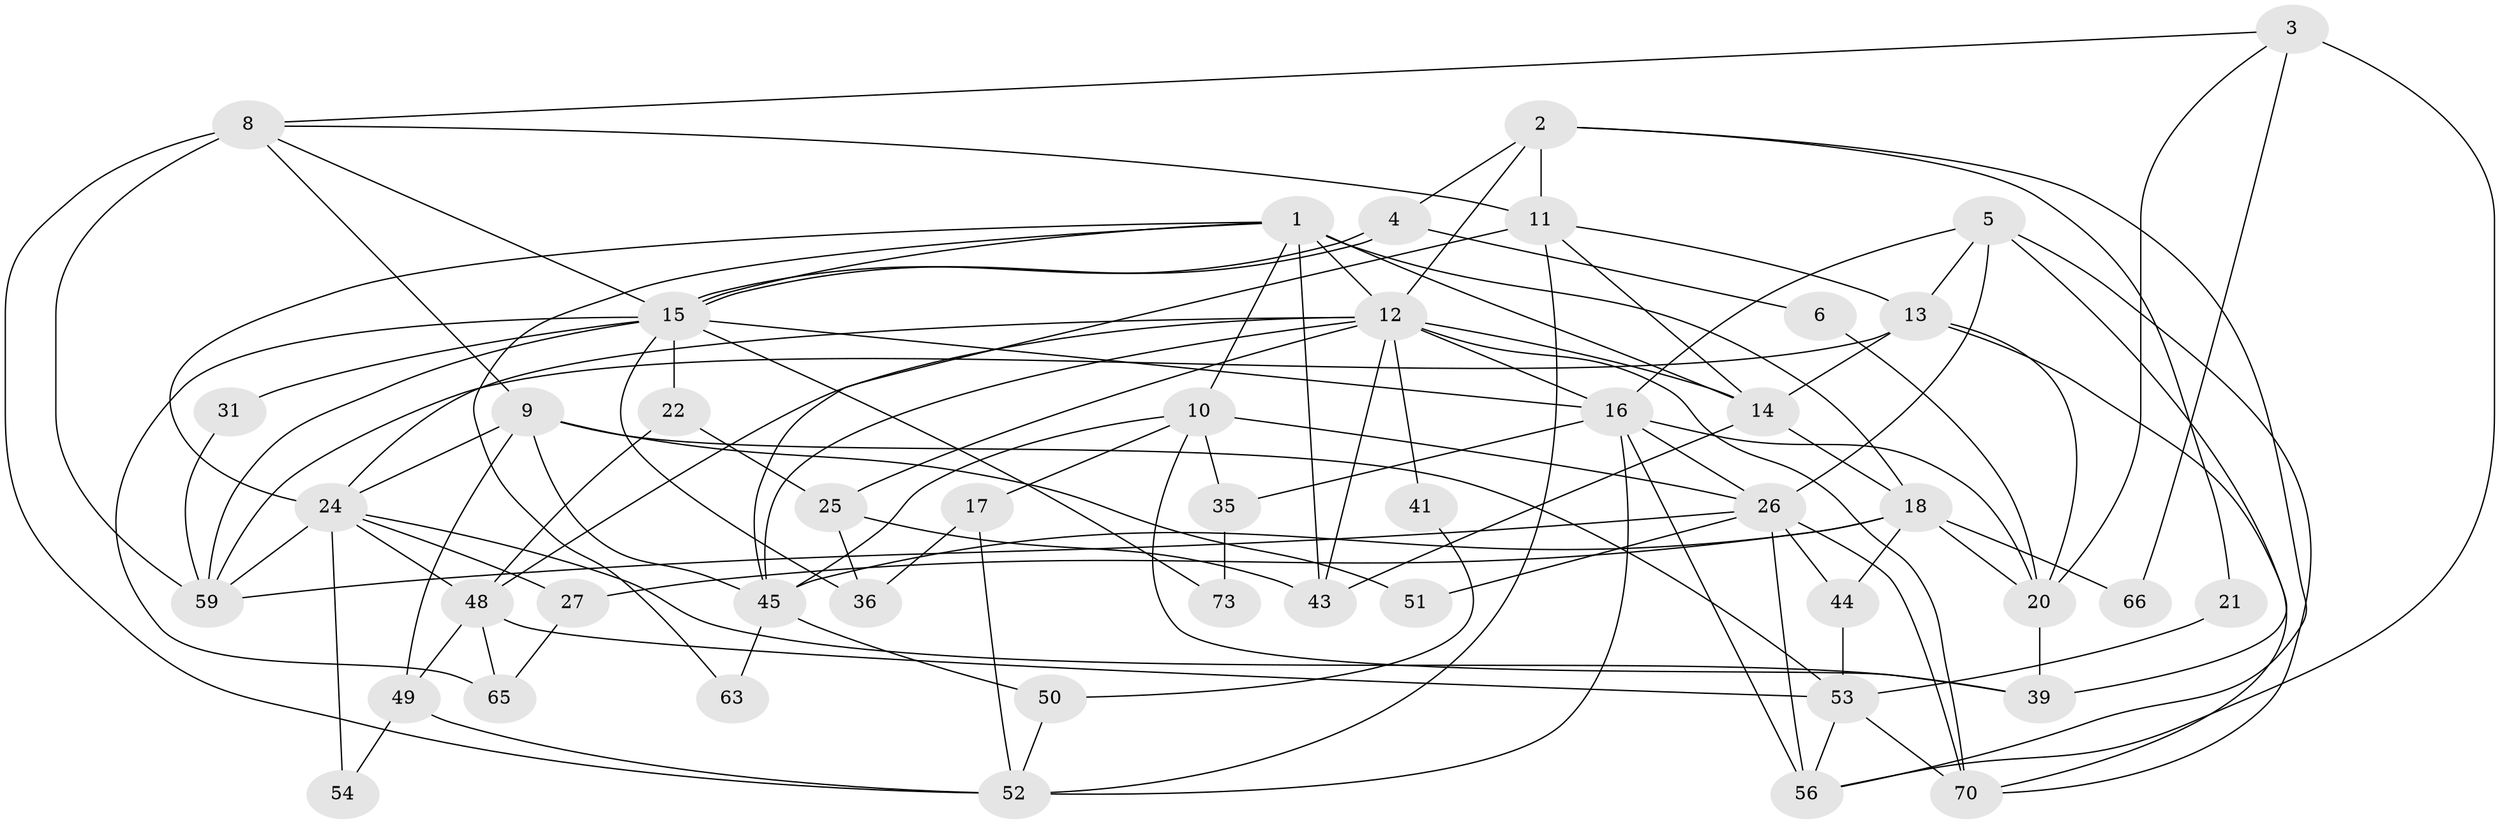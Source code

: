 // original degree distribution, {6: 0.0958904109589041, 8: 0.0273972602739726, 4: 0.1780821917808219, 3: 0.2876712328767123, 2: 0.1780821917808219, 5: 0.1917808219178082, 9: 0.0136986301369863, 7: 0.0273972602739726}
// Generated by graph-tools (version 1.1) at 2025/41/03/06/25 10:41:55]
// undirected, 46 vertices, 110 edges
graph export_dot {
graph [start="1"]
  node [color=gray90,style=filled];
  1 [super="+19"];
  2 [super="+29"];
  3 [super="+32"];
  4;
  5 [super="+7"];
  6;
  8 [super="+23"];
  9 [super="+38"];
  10 [super="+28"];
  11 [super="+30"];
  12 [super="+55"];
  13;
  14 [super="+34"];
  15 [super="+33"];
  16 [super="+64"];
  17;
  18 [super="+42"];
  20 [super="+37"];
  21;
  22;
  24 [super="+60"];
  25 [super="+40"];
  26 [super="+68"];
  27;
  31;
  35;
  36 [super="+57"];
  39;
  41;
  43 [super="+47"];
  44 [super="+67"];
  45 [super="+46"];
  48 [super="+62"];
  49;
  50;
  51;
  52 [super="+58"];
  53 [super="+72"];
  54;
  56 [super="+69"];
  59 [super="+61"];
  63;
  65;
  66;
  70 [super="+71"];
  73;
  1 -- 12;
  1 -- 14 [weight=2];
  1 -- 18;
  1 -- 24;
  1 -- 63;
  1 -- 10;
  1 -- 15;
  1 -- 43;
  2 -- 56;
  2 -- 4;
  2 -- 11 [weight=2];
  2 -- 21;
  2 -- 12 [weight=2];
  3 -- 20;
  3 -- 56;
  3 -- 8;
  3 -- 66;
  4 -- 15;
  4 -- 15;
  4 -- 6;
  5 -- 70;
  5 -- 26 [weight=2];
  5 -- 16;
  5 -- 39;
  5 -- 13;
  6 -- 20;
  8 -- 52;
  8 -- 11;
  8 -- 59;
  8 -- 15;
  8 -- 9;
  9 -- 45;
  9 -- 49;
  9 -- 51;
  9 -- 53;
  9 -- 24;
  10 -- 35;
  10 -- 17;
  10 -- 39;
  10 -- 26;
  10 -- 45;
  11 -- 13;
  11 -- 14;
  11 -- 52;
  11 -- 45;
  12 -- 14;
  12 -- 16;
  12 -- 41;
  12 -- 45;
  12 -- 24;
  12 -- 48;
  12 -- 43;
  12 -- 25;
  12 -- 70;
  13 -- 14;
  13 -- 70;
  13 -- 59;
  13 -- 20;
  14 -- 18;
  14 -- 43;
  15 -- 31;
  15 -- 65;
  15 -- 73;
  15 -- 36;
  15 -- 22;
  15 -- 59;
  15 -- 16;
  16 -- 35 [weight=2];
  16 -- 52;
  16 -- 20;
  16 -- 56 [weight=2];
  16 -- 26;
  17 -- 52;
  17 -- 36;
  18 -- 45;
  18 -- 66;
  18 -- 20;
  18 -- 27;
  18 -- 44;
  20 -- 39;
  21 -- 53 [weight=2];
  22 -- 25;
  22 -- 48;
  24 -- 39;
  24 -- 27;
  24 -- 54;
  24 -- 59;
  24 -- 48;
  25 -- 36;
  25 -- 43;
  26 -- 51;
  26 -- 59;
  26 -- 56;
  26 -- 70;
  26 -- 44;
  27 -- 65;
  31 -- 59;
  35 -- 73;
  41 -- 50;
  44 -- 53;
  45 -- 50;
  45 -- 63;
  48 -- 53;
  48 -- 49;
  48 -- 65;
  49 -- 54;
  49 -- 52;
  50 -- 52;
  53 -- 56;
  53 -- 70;
}
